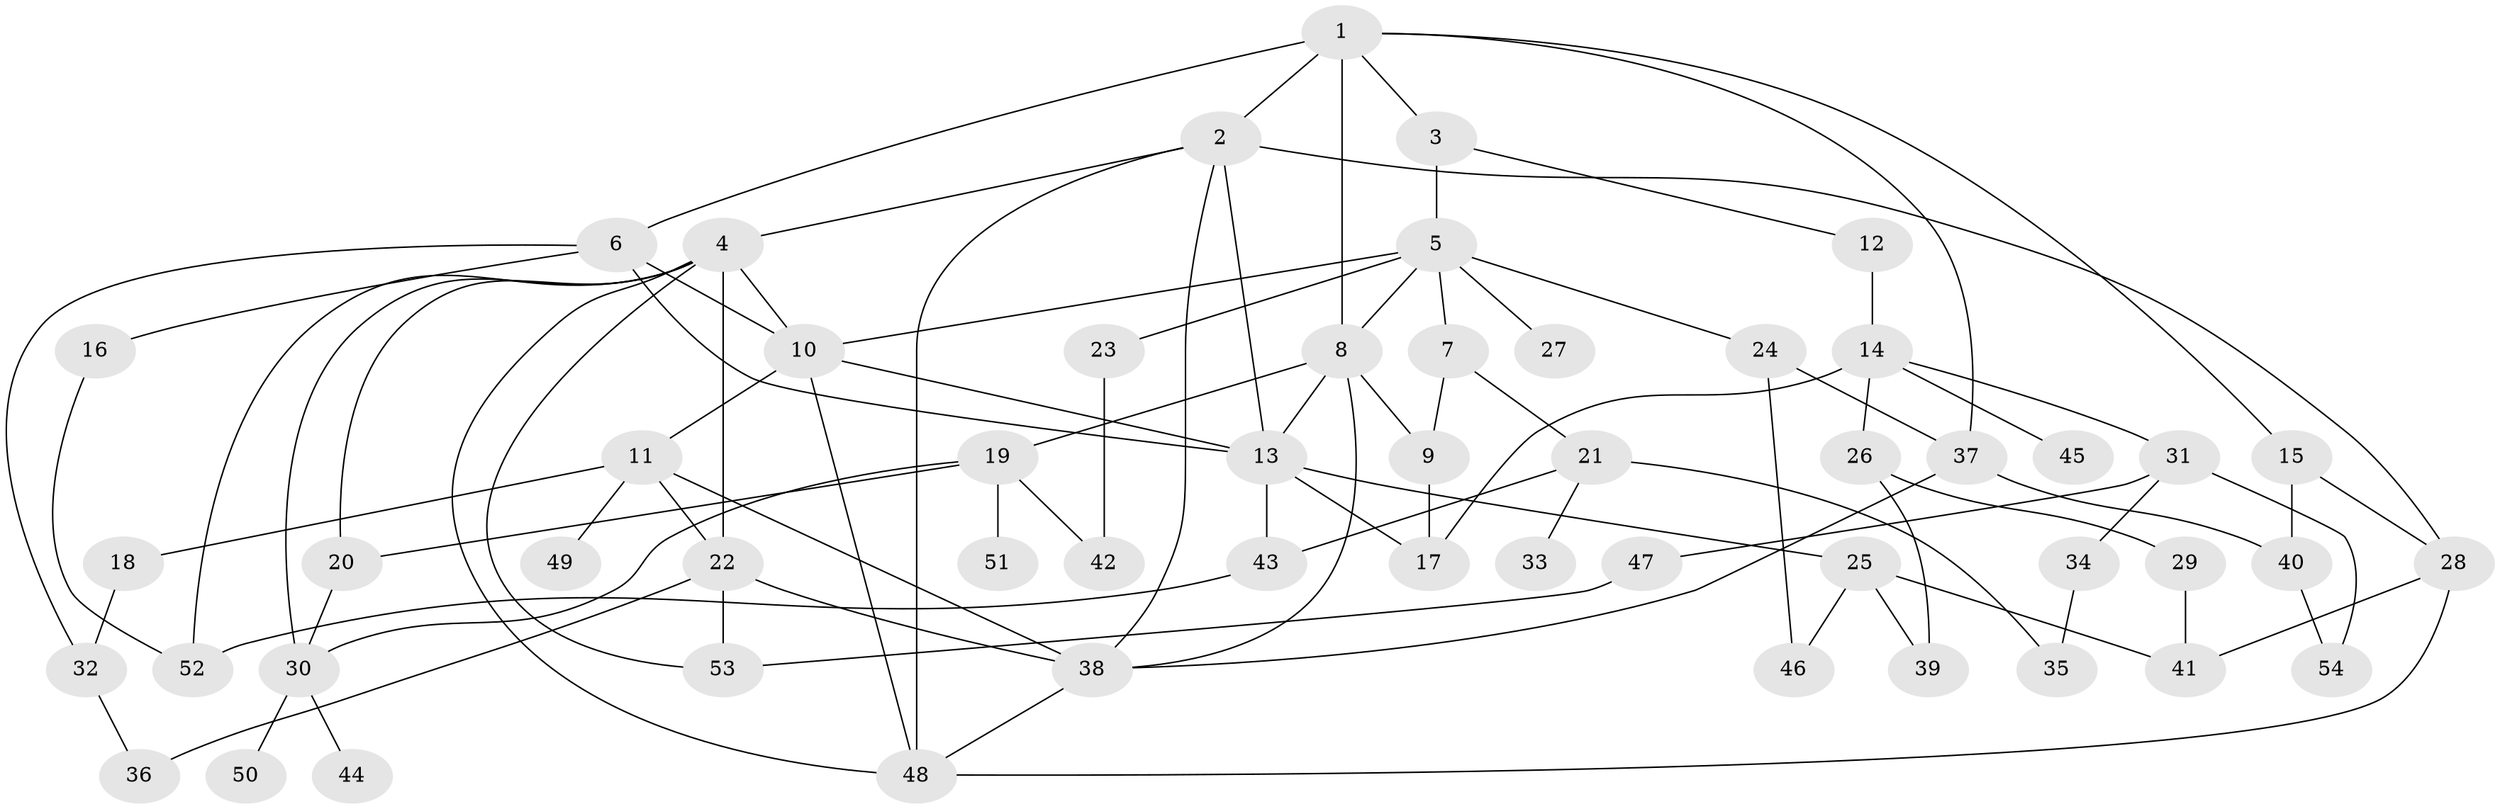 // original degree distribution, {7: 0.022727272727272728, 6: 0.022727272727272728, 5: 0.07575757575757576, 3: 0.21212121212121213, 4: 0.09848484848484848, 2: 0.30303030303030304, 9: 0.007575757575757576, 1: 0.25757575757575757}
// Generated by graph-tools (version 1.1) at 2025/49/03/04/25 22:49:10]
// undirected, 54 vertices, 91 edges
graph export_dot {
  node [color=gray90,style=filled];
  1;
  2;
  3;
  4;
  5;
  6;
  7;
  8;
  9;
  10;
  11;
  12;
  13;
  14;
  15;
  16;
  17;
  18;
  19;
  20;
  21;
  22;
  23;
  24;
  25;
  26;
  27;
  28;
  29;
  30;
  31;
  32;
  33;
  34;
  35;
  36;
  37;
  38;
  39;
  40;
  41;
  42;
  43;
  44;
  45;
  46;
  47;
  48;
  49;
  50;
  51;
  52;
  53;
  54;
  1 -- 2 [weight=1.0];
  1 -- 3 [weight=1.0];
  1 -- 6 [weight=2.0];
  1 -- 8 [weight=1.0];
  1 -- 15 [weight=1.0];
  1 -- 37 [weight=1.0];
  2 -- 4 [weight=1.0];
  2 -- 13 [weight=1.0];
  2 -- 28 [weight=1.0];
  2 -- 38 [weight=1.0];
  2 -- 48 [weight=1.0];
  3 -- 5 [weight=2.0];
  3 -- 12 [weight=1.0];
  4 -- 10 [weight=1.0];
  4 -- 20 [weight=1.0];
  4 -- 22 [weight=2.0];
  4 -- 30 [weight=1.0];
  4 -- 48 [weight=1.0];
  4 -- 52 [weight=1.0];
  4 -- 53 [weight=1.0];
  5 -- 7 [weight=1.0];
  5 -- 8 [weight=1.0];
  5 -- 10 [weight=1.0];
  5 -- 23 [weight=1.0];
  5 -- 24 [weight=1.0];
  5 -- 27 [weight=1.0];
  6 -- 10 [weight=1.0];
  6 -- 13 [weight=1.0];
  6 -- 16 [weight=1.0];
  6 -- 32 [weight=1.0];
  7 -- 9 [weight=1.0];
  7 -- 21 [weight=1.0];
  8 -- 9 [weight=1.0];
  8 -- 13 [weight=1.0];
  8 -- 19 [weight=1.0];
  8 -- 38 [weight=2.0];
  9 -- 17 [weight=1.0];
  10 -- 11 [weight=5.0];
  10 -- 13 [weight=1.0];
  10 -- 48 [weight=1.0];
  11 -- 18 [weight=1.0];
  11 -- 22 [weight=1.0];
  11 -- 38 [weight=1.0];
  11 -- 49 [weight=1.0];
  12 -- 14 [weight=2.0];
  13 -- 17 [weight=1.0];
  13 -- 25 [weight=1.0];
  13 -- 43 [weight=1.0];
  14 -- 17 [weight=1.0];
  14 -- 26 [weight=1.0];
  14 -- 31 [weight=1.0];
  14 -- 45 [weight=1.0];
  15 -- 28 [weight=1.0];
  15 -- 40 [weight=1.0];
  16 -- 52 [weight=1.0];
  18 -- 32 [weight=1.0];
  19 -- 20 [weight=4.0];
  19 -- 30 [weight=1.0];
  19 -- 42 [weight=1.0];
  19 -- 51 [weight=1.0];
  20 -- 30 [weight=1.0];
  21 -- 33 [weight=1.0];
  21 -- 35 [weight=1.0];
  21 -- 43 [weight=1.0];
  22 -- 36 [weight=1.0];
  22 -- 38 [weight=2.0];
  22 -- 53 [weight=2.0];
  23 -- 42 [weight=1.0];
  24 -- 37 [weight=1.0];
  24 -- 46 [weight=1.0];
  25 -- 39 [weight=1.0];
  25 -- 41 [weight=1.0];
  25 -- 46 [weight=1.0];
  26 -- 29 [weight=1.0];
  26 -- 39 [weight=1.0];
  28 -- 41 [weight=1.0];
  28 -- 48 [weight=1.0];
  29 -- 41 [weight=1.0];
  30 -- 44 [weight=1.0];
  30 -- 50 [weight=1.0];
  31 -- 34 [weight=1.0];
  31 -- 47 [weight=1.0];
  31 -- 54 [weight=1.0];
  32 -- 36 [weight=1.0];
  34 -- 35 [weight=1.0];
  37 -- 38 [weight=1.0];
  37 -- 40 [weight=1.0];
  38 -- 48 [weight=1.0];
  40 -- 54 [weight=1.0];
  43 -- 52 [weight=1.0];
  47 -- 53 [weight=1.0];
}
